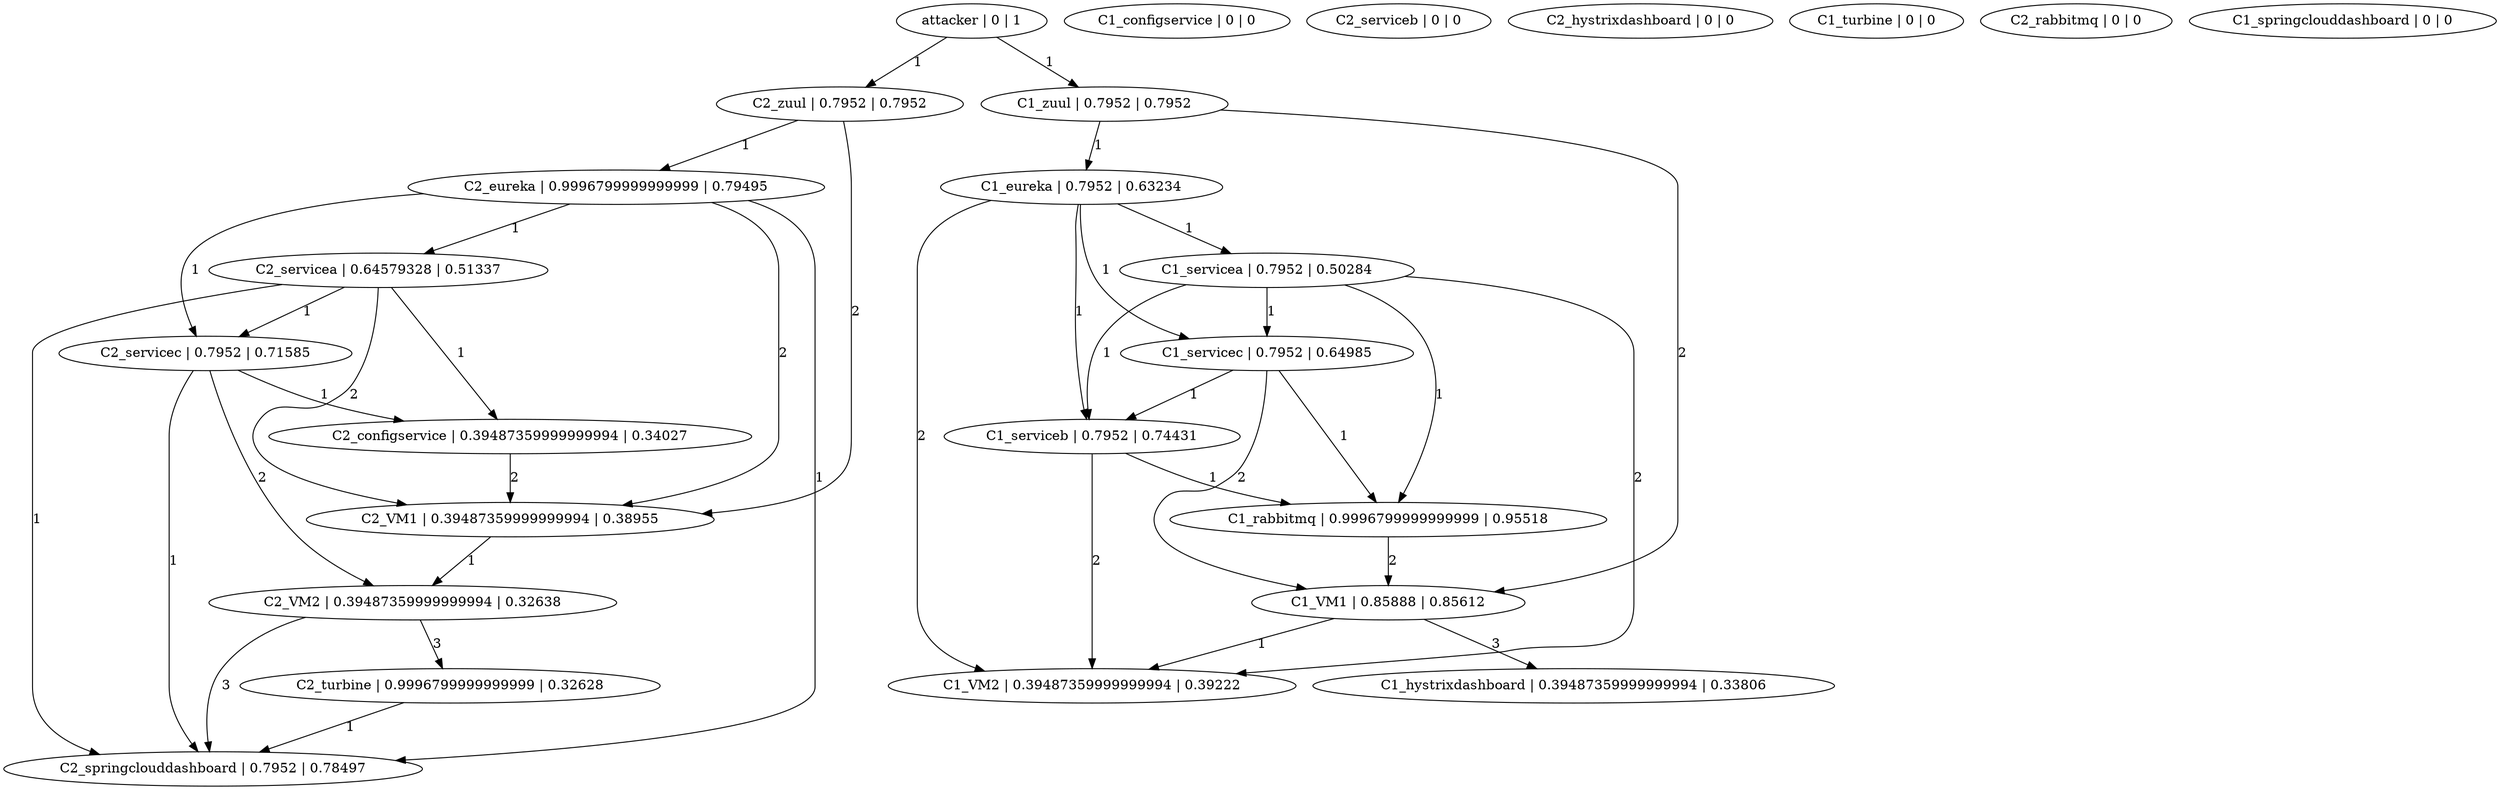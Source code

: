 digraph G {
C1_eureka [label="C1_eureka | 0.7952 | 0.63234"];
C1_rabbitmq [label="C1_rabbitmq | 0.9996799999999999 | 0.95518"];
C2_VM2 [label="C2_VM2 | 0.39487359999999994 | 0.32638"];
C2_configservice [label="C2_configservice | 0.39487359999999994 | 0.34027"];
C1_configservice [label="C1_configservice | 0 | 0"];
C2_eureka [label="C2_eureka | 0.9996799999999999 | 0.79495"];
C2_servicec [label="C2_servicec | 0.7952 | 0.71585"];
C1_servicea [label="C1_servicea | 0.7952 | 0.50284"];
C2_VM1 [label="C2_VM1 | 0.39487359999999994 | 0.38955"];
C2_serviceb [label="C2_serviceb | 0 | 0"];
C2_hystrixdashboard [label="C2_hystrixdashboard | 0 | 0"];
C1_turbine [label="C1_turbine | 0 | 0"];
C2_servicea [label="C2_servicea | 0.64579328 | 0.51337"];
C2_rabbitmq [label="C2_rabbitmq | 0 | 0"];
C2_turbine [label="C2_turbine | 0.9996799999999999 | 0.32628"];
C1_VM1 [label="C1_VM1 | 0.85888 | 0.85612"];
C1_hystrixdashboard [label="C1_hystrixdashboard | 0.39487359999999994 | 0.33806"];
attacker [label="attacker | 0 | 1"];
C2_zuul [label="C2_zuul | 0.7952 | 0.7952"];
C1_springclouddashboard [label="C1_springclouddashboard | 0 | 0"];
C1_zuul [label="C1_zuul | 0.7952 | 0.7952"];
C1_serviceb [label="C1_serviceb | 0.7952 | 0.74431"];
C1_servicec [label="C1_servicec | 0.7952 | 0.64985"];
C1_VM2 [label="C1_VM2 | 0.39487359999999994 | 0.39222"];
C2_springclouddashboard [label="C2_springclouddashboard | 0.7952 | 0.78497"];
attacker -> C1_zuul [label=1];
attacker -> C2_zuul [label=1];
C1_servicec -> C1_serviceb [label=1];
C1_servicec -> C1_rabbitmq [label=1];
C1_servicec -> C1_VM1 [label=2];
C1_zuul -> C1_eureka [label=1];
C1_zuul -> C1_VM1 [label=2];
C1_serviceb -> C1_rabbitmq [label=1];
C1_serviceb -> C1_VM2 [label=2];
C1_servicea -> C1_servicec [label=1];
C1_servicea -> C1_serviceb [label=1];
C1_servicea -> C1_rabbitmq [label=1];
C1_servicea -> C1_VM2 [label=2];
C1_eureka -> C1_servicea [label=1];
C1_eureka -> C1_servicec [label=1];
C1_eureka -> C1_serviceb [label=1];
C1_eureka -> C1_VM2 [label=2];
C1_rabbitmq -> C1_VM1 [label=2];
C2_configservice -> C2_VM1 [label=2];
C2_servicec -> C2_configservice [label=1];
C2_servicec -> C2_springclouddashboard [label=1];
C2_servicec -> C2_VM2 [label=2];
C2_zuul -> C2_eureka [label=1];
C2_zuul -> C2_VM1 [label=2];
C2_turbine -> C2_springclouddashboard [label=1];
C2_servicea -> C2_servicec [label=1];
C2_servicea -> C2_springclouddashboard [label=1];
C2_servicea -> C2_configservice [label=1];
C2_servicea -> C2_VM1 [label=2];
C2_eureka -> C2_servicea [label=1];
C2_eureka -> C2_servicec [label=1];
C2_eureka -> C2_springclouddashboard [label=1];
C2_eureka -> C2_VM1 [label=2];
C1_VM1 -> C1_hystrixdashboard [label=3];
C1_VM1 -> C1_VM2 [label=1];
C2_VM1 -> C2_VM2 [label=1];
C2_VM2 -> C2_turbine [label=3];
C2_VM2 -> C2_springclouddashboard [label=3];
}
